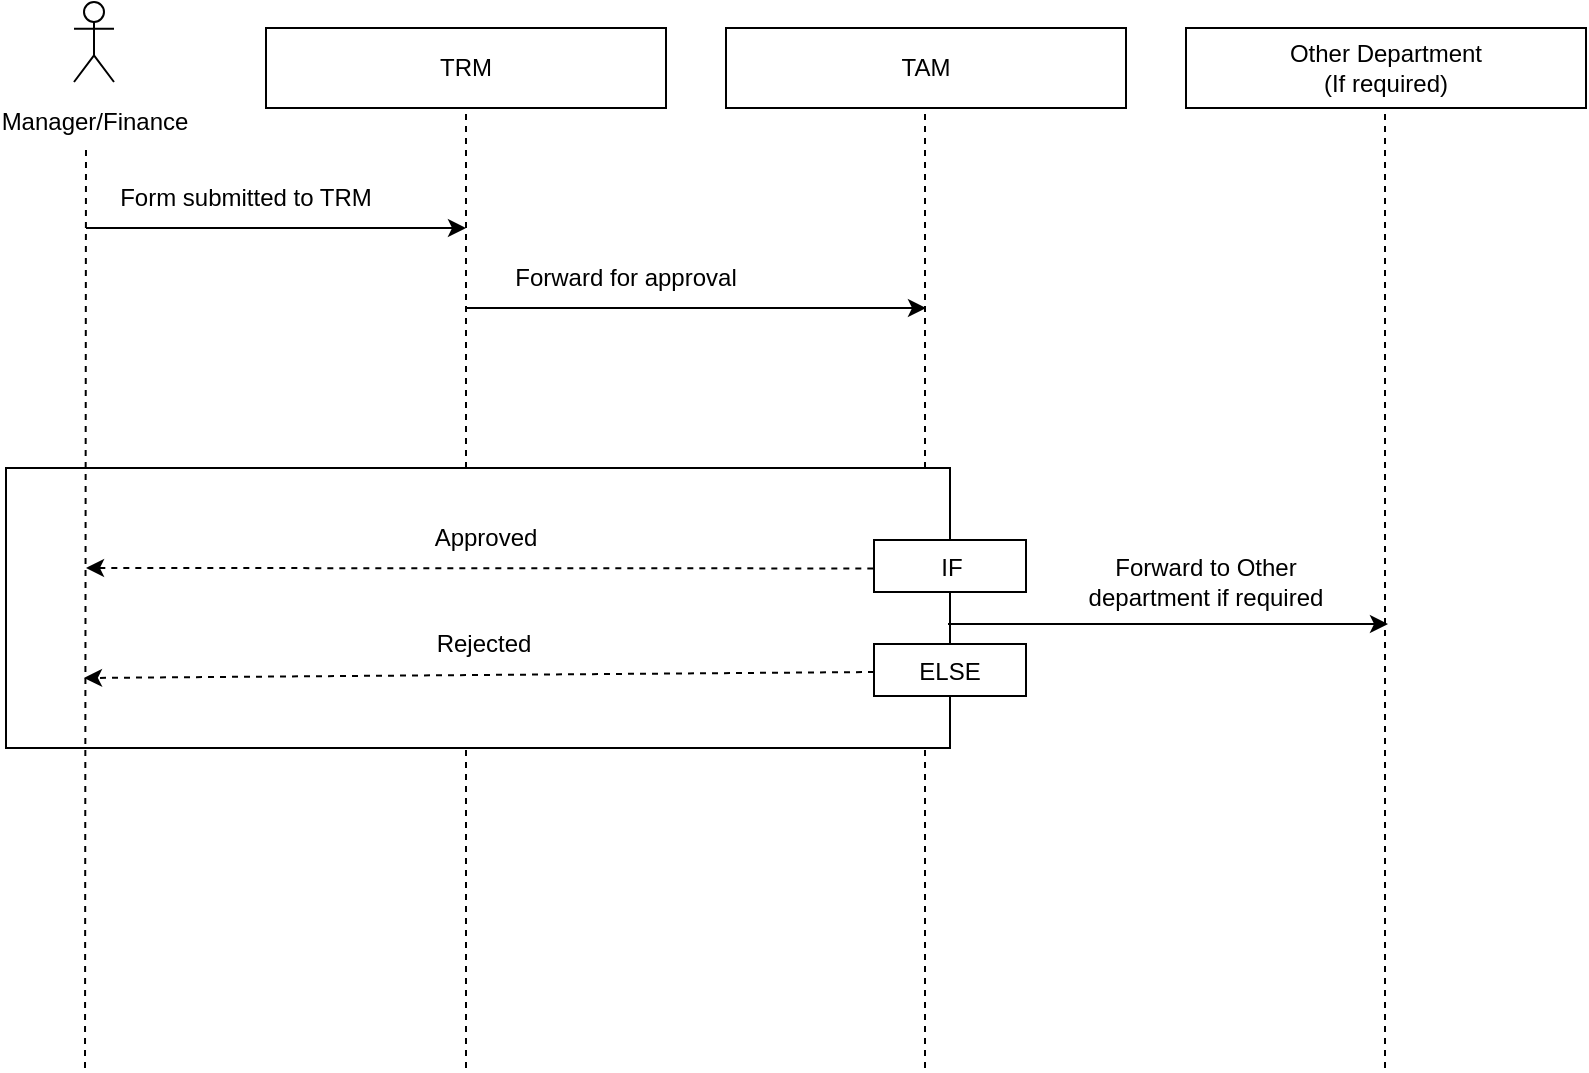 <mxfile version="21.1.5" type="github">
  <diagram name="Page-1" id="LmYB5mZEhb-Kilfknq66">
    <mxGraphModel dx="1094" dy="634" grid="1" gridSize="10" guides="1" tooltips="1" connect="1" arrows="1" fold="1" page="1" pageScale="1" pageWidth="827" pageHeight="1169" math="0" shadow="0">
      <root>
        <mxCell id="0" />
        <mxCell id="1" parent="0" />
        <mxCell id="Rgf5fa5OX8QrjMJYRET3-1" value="TRM" style="rounded=0;whiteSpace=wrap;html=1;" vertex="1" parent="1">
          <mxGeometry x="140" y="80" width="200" height="40" as="geometry" />
        </mxCell>
        <mxCell id="Rgf5fa5OX8QrjMJYRET3-2" value="TAM" style="rounded=0;whiteSpace=wrap;html=1;" vertex="1" parent="1">
          <mxGeometry x="370" y="80" width="200" height="40" as="geometry" />
        </mxCell>
        <mxCell id="Rgf5fa5OX8QrjMJYRET3-3" value="Other Department&lt;br&gt;(If required)" style="rounded=0;whiteSpace=wrap;html=1;" vertex="1" parent="1">
          <mxGeometry x="600" y="80" width="200" height="40" as="geometry" />
        </mxCell>
        <mxCell id="Rgf5fa5OX8QrjMJYRET3-5" value="Manager/Finance" style="shape=umlActor;verticalLabelPosition=bottom;verticalAlign=middle;html=1;outlineConnect=0;fontSize=12;" vertex="1" parent="1">
          <mxGeometry x="44" y="67" width="20" height="40" as="geometry" />
        </mxCell>
        <mxCell id="Rgf5fa5OX8QrjMJYRET3-7" value="" style="endArrow=none;dashed=1;html=1;rounded=0;entryX=0.5;entryY=1;entryDx=0;entryDy=0;" edge="1" parent="1" target="Rgf5fa5OX8QrjMJYRET3-1">
          <mxGeometry width="50" height="50" relative="1" as="geometry">
            <mxPoint x="240" y="600" as="sourcePoint" />
            <mxPoint x="440" y="300" as="targetPoint" />
          </mxGeometry>
        </mxCell>
        <mxCell id="Rgf5fa5OX8QrjMJYRET3-8" value="" style="endArrow=none;dashed=1;html=1;rounded=0;entryX=0.5;entryY=1;entryDx=0;entryDy=0;" edge="1" parent="1">
          <mxGeometry width="50" height="50" relative="1" as="geometry">
            <mxPoint x="469.5" y="600" as="sourcePoint" />
            <mxPoint x="469.5" y="120" as="targetPoint" />
          </mxGeometry>
        </mxCell>
        <mxCell id="Rgf5fa5OX8QrjMJYRET3-9" value="" style="endArrow=none;dashed=1;html=1;rounded=0;entryX=0.5;entryY=1;entryDx=0;entryDy=0;" edge="1" parent="1">
          <mxGeometry width="50" height="50" relative="1" as="geometry">
            <mxPoint x="699.5" y="600" as="sourcePoint" />
            <mxPoint x="699.5" y="120" as="targetPoint" />
          </mxGeometry>
        </mxCell>
        <mxCell id="Rgf5fa5OX8QrjMJYRET3-11" value="" style="endArrow=classic;html=1;rounded=0;" edge="1" parent="1">
          <mxGeometry width="50" height="50" relative="1" as="geometry">
            <mxPoint x="50" y="180" as="sourcePoint" />
            <mxPoint x="240" y="180" as="targetPoint" />
          </mxGeometry>
        </mxCell>
        <mxCell id="Rgf5fa5OX8QrjMJYRET3-13" value="Form submitted to TRM" style="text;html=1;strokeColor=none;fillColor=none;align=center;verticalAlign=middle;whiteSpace=wrap;rounded=0;" vertex="1" parent="1">
          <mxGeometry x="50" y="150" width="160" height="30" as="geometry" />
        </mxCell>
        <mxCell id="Rgf5fa5OX8QrjMJYRET3-14" value="" style="endArrow=classic;html=1;rounded=0;" edge="1" parent="1">
          <mxGeometry width="50" height="50" relative="1" as="geometry">
            <mxPoint x="240" y="220" as="sourcePoint" />
            <mxPoint x="470" y="220" as="targetPoint" />
          </mxGeometry>
        </mxCell>
        <mxCell id="Rgf5fa5OX8QrjMJYRET3-15" value="Forward for approval" style="text;html=1;strokeColor=none;fillColor=none;align=center;verticalAlign=middle;whiteSpace=wrap;rounded=0;" vertex="1" parent="1">
          <mxGeometry x="240" y="190" width="160" height="30" as="geometry" />
        </mxCell>
        <mxCell id="Rgf5fa5OX8QrjMJYRET3-16" value="" style="shape=module;align=center;spacingLeft=20;align=center;verticalAlign=middle;whiteSpace=wrap;html=1;strokeWidth=1;jettyWidth=76;jettyHeight=26;flipV=1;flipH=1;" vertex="1" parent="1">
          <mxGeometry x="10" y="300" width="510" height="140" as="geometry" />
        </mxCell>
        <mxCell id="Rgf5fa5OX8QrjMJYRET3-20" value="IF" style="text;html=1;strokeColor=none;fillColor=none;align=center;verticalAlign=middle;whiteSpace=wrap;rounded=0;" vertex="1" parent="1">
          <mxGeometry x="423" y="335" width="120" height="30" as="geometry" />
        </mxCell>
        <mxCell id="Rgf5fa5OX8QrjMJYRET3-21" value="ELSE" style="text;html=1;strokeColor=none;fillColor=none;align=center;verticalAlign=middle;whiteSpace=wrap;rounded=0;" vertex="1" parent="1">
          <mxGeometry x="422" y="387" width="120" height="30" as="geometry" />
        </mxCell>
        <mxCell id="Rgf5fa5OX8QrjMJYRET3-10" value="" style="endArrow=none;dashed=1;html=1;rounded=0;" edge="1" parent="1">
          <mxGeometry width="50" height="50" relative="1" as="geometry">
            <mxPoint x="49.5" y="600" as="sourcePoint" />
            <mxPoint x="50" y="140" as="targetPoint" />
          </mxGeometry>
        </mxCell>
        <mxCell id="Rgf5fa5OX8QrjMJYRET3-24" value="" style="endArrow=classic;html=1;rounded=0;exitX=0.234;exitY=0.627;exitDx=0;exitDy=0;exitPerimeter=0;dashed=1;" edge="1" parent="1">
          <mxGeometry width="50" height="50" relative="1" as="geometry">
            <mxPoint x="443.66" y="350.22" as="sourcePoint" />
            <mxPoint x="50" y="350" as="targetPoint" />
          </mxGeometry>
        </mxCell>
        <mxCell id="Rgf5fa5OX8QrjMJYRET3-25" value="" style="endArrow=classic;html=1;rounded=0;dashed=1;" edge="1" parent="1">
          <mxGeometry width="50" height="50" relative="1" as="geometry">
            <mxPoint x="444" y="402" as="sourcePoint" />
            <mxPoint x="49" y="405" as="targetPoint" />
          </mxGeometry>
        </mxCell>
        <mxCell id="Rgf5fa5OX8QrjMJYRET3-26" value="" style="endArrow=classic;html=1;rounded=0;" edge="1" parent="1">
          <mxGeometry width="50" height="50" relative="1" as="geometry">
            <mxPoint x="481" y="378" as="sourcePoint" />
            <mxPoint x="701" y="378" as="targetPoint" />
          </mxGeometry>
        </mxCell>
        <mxCell id="Rgf5fa5OX8QrjMJYRET3-27" value="Approved" style="text;html=1;strokeColor=none;fillColor=none;align=center;verticalAlign=middle;whiteSpace=wrap;rounded=0;" vertex="1" parent="1">
          <mxGeometry x="110" y="320" width="280" height="30" as="geometry" />
        </mxCell>
        <mxCell id="Rgf5fa5OX8QrjMJYRET3-28" value="Rejected" style="text;html=1;strokeColor=none;fillColor=none;align=center;verticalAlign=middle;whiteSpace=wrap;rounded=0;" vertex="1" parent="1">
          <mxGeometry x="109" y="373" width="280" height="30" as="geometry" />
        </mxCell>
        <mxCell id="Rgf5fa5OX8QrjMJYRET3-29" value="Forward to Other department if required" style="text;html=1;strokeColor=none;fillColor=none;align=center;verticalAlign=middle;whiteSpace=wrap;rounded=0;" vertex="1" parent="1">
          <mxGeometry x="535" y="342" width="150" height="30" as="geometry" />
        </mxCell>
      </root>
    </mxGraphModel>
  </diagram>
</mxfile>
